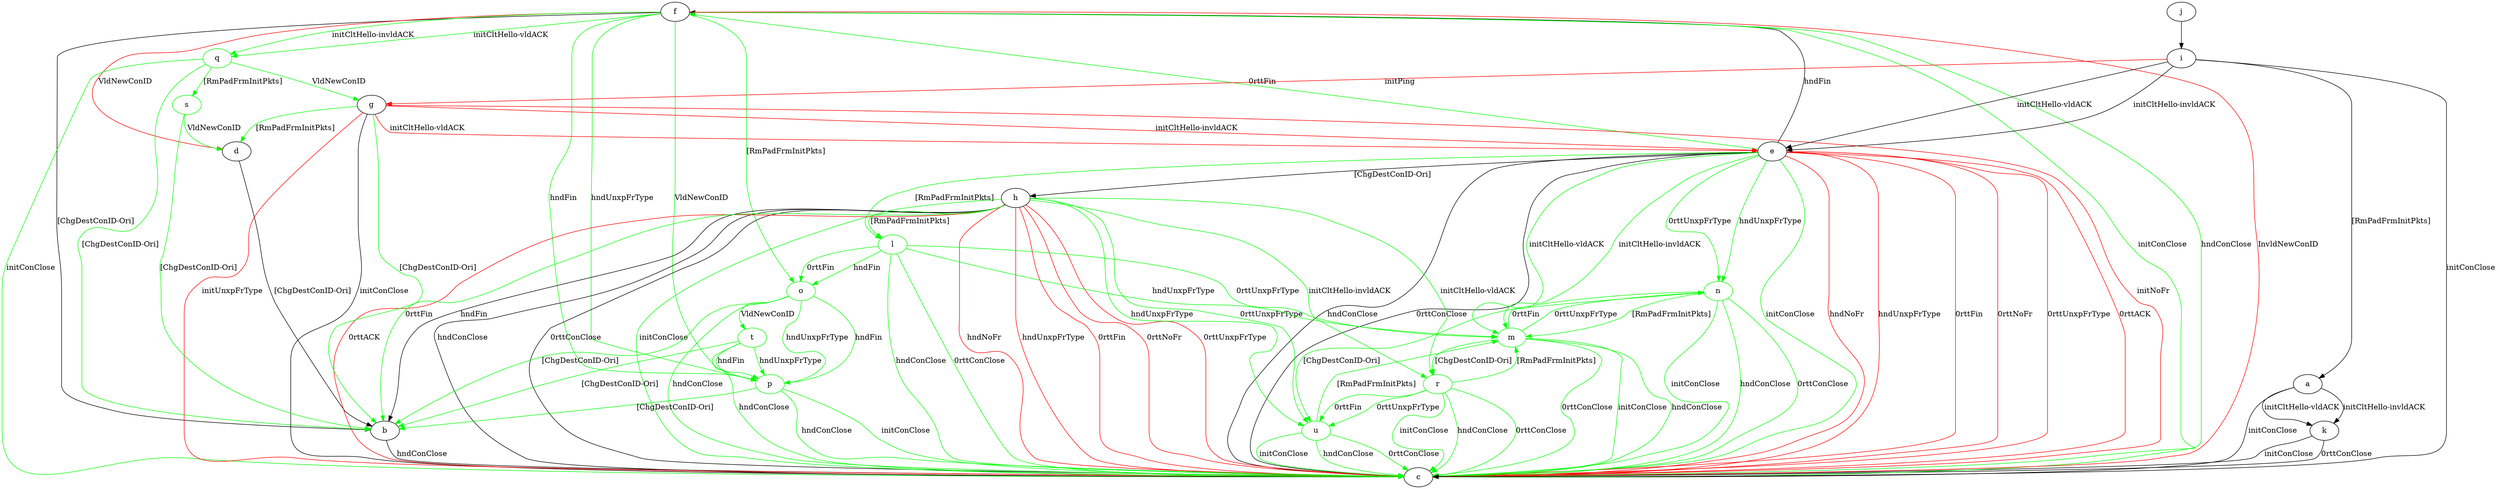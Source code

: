 digraph "" {
	a -> c	[key=0,
		label="initConClose "];
	a -> k	[key=0,
		label="initCltHello-vldACK "];
	a -> k	[key=1,
		label="initCltHello-invldACK "];
	b -> c	[key=0,
		label="hndConClose "];
	d -> b	[key=0,
		label="[ChgDestConID-Ori] "];
	e -> c	[key=0,
		label="hndConClose "];
	e -> c	[key=1,
		label="0rttConClose "];
	e -> c	[key=2,
		color=green,
		label="initConClose "];
	e -> c	[key=3,
		color=red,
		label="hndNoFr "];
	e -> c	[key=4,
		color=red,
		label="hndUnxpFrType "];
	e -> c	[key=5,
		color=red,
		label="0rttFin "];
	e -> c	[key=6,
		color=red,
		label="0rttNoFr "];
	e -> c	[key=7,
		color=red,
		label="0rttUnxpFrType "];
	e -> c	[key=8,
		color=red,
		label="0rttACK "];
	e -> f	[key=0,
		label="hndFin "];
	e -> f	[key=1,
		color=green,
		label="0rttFin "];
	e -> h	[key=0,
		label="[ChgDestConID-Ori] "];
	l	[color=green];
	e -> l	[key=0,
		color=green,
		label="[RmPadFrmInitPkts] "];
	m	[color=green];
	e -> m	[key=0,
		color=green,
		label="initCltHello-vldACK "];
	e -> m	[key=1,
		color=green,
		label="initCltHello-invldACK "];
	n	[color=green];
	e -> n	[key=0,
		color=green,
		label="hndUnxpFrType "];
	e -> n	[key=1,
		color=green,
		label="0rttUnxpFrType "];
	f -> b	[key=0,
		label="[ChgDestConID-Ori] "];
	f -> c	[key=0,
		color=green,
		label="initConClose "];
	f -> c	[key=1,
		color=green,
		label="hndConClose "];
	f -> c	[key=2,
		color=red,
		label="InvldNewConID "];
	f -> d	[key=0,
		color=red,
		label="VldNewConID "];
	o	[color=green];
	f -> o	[key=0,
		color=green,
		label="[RmPadFrmInitPkts] "];
	p	[color=green];
	f -> p	[key=0,
		color=green,
		label="hndFin "];
	f -> p	[key=1,
		color=green,
		label="hndUnxpFrType "];
	f -> p	[key=2,
		color=green,
		label="VldNewConID "];
	q	[color=green];
	f -> q	[key=0,
		color=green,
		label="initCltHello-vldACK "];
	f -> q	[key=1,
		color=green,
		label="initCltHello-invldACK "];
	g -> b	[key=0,
		color=green,
		label="[ChgDestConID-Ori] "];
	g -> c	[key=0,
		label="initConClose "];
	g -> c	[key=1,
		color=red,
		label="initNoFr "];
	g -> c	[key=2,
		color=red,
		label="initUnxpFrType "];
	g -> d	[key=0,
		color=green,
		label="[RmPadFrmInitPkts] "];
	g -> e	[key=0,
		color=red,
		label="initCltHello-vldACK "];
	g -> e	[key=1,
		color=red,
		label="initCltHello-invldACK "];
	h -> b	[key=0,
		label="hndFin "];
	h -> b	[key=1,
		color=green,
		label="0rttFin "];
	h -> c	[key=0,
		label="hndConClose "];
	h -> c	[key=1,
		label="0rttConClose "];
	h -> c	[key=2,
		color=green,
		label="initConClose "];
	h -> c	[key=3,
		color=red,
		label="hndNoFr "];
	h -> c	[key=4,
		color=red,
		label="hndUnxpFrType "];
	h -> c	[key=5,
		color=red,
		label="0rttFin "];
	h -> c	[key=6,
		color=red,
		label="0rttNoFr "];
	h -> c	[key=7,
		color=red,
		label="0rttUnxpFrType "];
	h -> c	[key=8,
		color=red,
		label="0rttACK "];
	h -> l	[key=0,
		color=green,
		label="[RmPadFrmInitPkts] "];
	r	[color=green];
	h -> r	[key=0,
		color=green,
		label="initCltHello-vldACK "];
	h -> r	[key=1,
		color=green,
		label="initCltHello-invldACK "];
	u	[color=green];
	h -> u	[key=0,
		color=green,
		label="hndUnxpFrType "];
	h -> u	[key=1,
		color=green,
		label="0rttUnxpFrType "];
	i -> a	[key=0,
		label="[RmPadFrmInitPkts] "];
	i -> c	[key=0,
		label="initConClose "];
	i -> e	[key=0,
		label="initCltHello-vldACK "];
	i -> e	[key=1,
		label="initCltHello-invldACK "];
	i -> g	[key=0,
		color=red,
		label="initPing "];
	j -> i	[key=0];
	k -> c	[key=0,
		label="initConClose "];
	k -> c	[key=1,
		label="0rttConClose "];
	l -> c	[key=0,
		color=green,
		label="hndConClose "];
	l -> c	[key=1,
		color=green,
		label="0rttConClose "];
	l -> m	[key=0,
		color=green,
		label="hndUnxpFrType "];
	l -> m	[key=1,
		color=green,
		label="0rttUnxpFrType "];
	l -> o	[key=0,
		color=green,
		label="hndFin "];
	l -> o	[key=1,
		color=green,
		label="0rttFin "];
	m -> c	[key=0,
		color=green,
		label="initConClose "];
	m -> c	[key=1,
		color=green,
		label="hndConClose "];
	m -> c	[key=2,
		color=green,
		label="0rttConClose "];
	m -> n	[key=0,
		color=green,
		label="0rttFin "];
	m -> n	[key=1,
		color=green,
		label="0rttUnxpFrType "];
	m -> r	[key=0,
		color=green,
		label="[ChgDestConID-Ori] "];
	n -> c	[key=0,
		color=green,
		label="initConClose "];
	n -> c	[key=1,
		color=green,
		label="hndConClose "];
	n -> c	[key=2,
		color=green,
		label="0rttConClose "];
	n -> m	[key=0,
		color=green,
		label="[RmPadFrmInitPkts] "];
	n -> u	[key=0,
		color=green,
		label="[ChgDestConID-Ori] "];
	o -> b	[key=0,
		color=green,
		label="[ChgDestConID-Ori] "];
	o -> c	[key=0,
		color=green,
		label="hndConClose "];
	o -> p	[key=0,
		color=green,
		label="hndFin "];
	o -> p	[key=1,
		color=green,
		label="hndUnxpFrType "];
	t	[color=green];
	o -> t	[key=0,
		color=green,
		label="VldNewConID "];
	p -> b	[key=0,
		color=green,
		label="[ChgDestConID-Ori] "];
	p -> c	[key=0,
		color=green,
		label="initConClose "];
	p -> c	[key=1,
		color=green,
		label="hndConClose "];
	q -> b	[key=0,
		color=green,
		label="[ChgDestConID-Ori] "];
	q -> c	[key=0,
		color=green,
		label="initConClose "];
	q -> g	[key=0,
		color=green,
		label="VldNewConID "];
	s	[color=green];
	q -> s	[key=0,
		color=green,
		label="[RmPadFrmInitPkts] "];
	r -> c	[key=0,
		color=green,
		label="initConClose "];
	r -> c	[key=1,
		color=green,
		label="hndConClose "];
	r -> c	[key=2,
		color=green,
		label="0rttConClose "];
	r -> m	[key=0,
		color=green,
		label="[RmPadFrmInitPkts] "];
	r -> u	[key=0,
		color=green,
		label="0rttFin "];
	r -> u	[key=1,
		color=green,
		label="0rttUnxpFrType "];
	s -> b	[key=0,
		color=green,
		label="[ChgDestConID-Ori] "];
	s -> d	[key=0,
		color=green,
		label="VldNewConID "];
	t -> b	[key=0,
		color=green,
		label="[ChgDestConID-Ori] "];
	t -> c	[key=0,
		color=green,
		label="hndConClose "];
	t -> p	[key=0,
		color=green,
		label="hndFin "];
	t -> p	[key=1,
		color=green,
		label="hndUnxpFrType "];
	u -> c	[key=0,
		color=green,
		label="initConClose "];
	u -> c	[key=1,
		color=green,
		label="hndConClose "];
	u -> c	[key=2,
		color=green,
		label="0rttConClose "];
	u -> m	[key=0,
		color=green,
		label="[RmPadFrmInitPkts] "];
}
